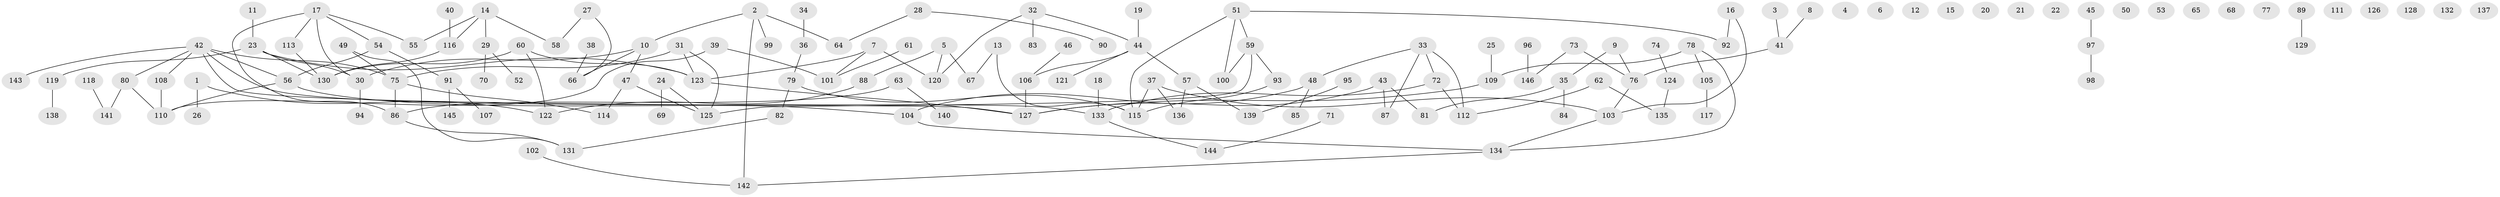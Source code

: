 // coarse degree distribution, {1: 0.23636363636363636, 2: 0.32727272727272727, 4: 0.18181818181818182, 3: 0.12727272727272726, 5: 0.07272727272727272, 6: 0.03636363636363636, 8: 0.01818181818181818}
// Generated by graph-tools (version 1.1) at 2025/35/03/04/25 23:35:46]
// undirected, 146 vertices, 154 edges
graph export_dot {
  node [color=gray90,style=filled];
  1;
  2;
  3;
  4;
  5;
  6;
  7;
  8;
  9;
  10;
  11;
  12;
  13;
  14;
  15;
  16;
  17;
  18;
  19;
  20;
  21;
  22;
  23;
  24;
  25;
  26;
  27;
  28;
  29;
  30;
  31;
  32;
  33;
  34;
  35;
  36;
  37;
  38;
  39;
  40;
  41;
  42;
  43;
  44;
  45;
  46;
  47;
  48;
  49;
  50;
  51;
  52;
  53;
  54;
  55;
  56;
  57;
  58;
  59;
  60;
  61;
  62;
  63;
  64;
  65;
  66;
  67;
  68;
  69;
  70;
  71;
  72;
  73;
  74;
  75;
  76;
  77;
  78;
  79;
  80;
  81;
  82;
  83;
  84;
  85;
  86;
  87;
  88;
  89;
  90;
  91;
  92;
  93;
  94;
  95;
  96;
  97;
  98;
  99;
  100;
  101;
  102;
  103;
  104;
  105;
  106;
  107;
  108;
  109;
  110;
  111;
  112;
  113;
  114;
  115;
  116;
  117;
  118;
  119;
  120;
  121;
  122;
  123;
  124;
  125;
  126;
  127;
  128;
  129;
  130;
  131;
  132;
  133;
  134;
  135;
  136;
  137;
  138;
  139;
  140;
  141;
  142;
  143;
  144;
  145;
  146;
  1 -- 26;
  1 -- 122;
  2 -- 10;
  2 -- 64;
  2 -- 99;
  2 -- 142;
  3 -- 41;
  5 -- 67;
  5 -- 88;
  5 -- 120;
  7 -- 101;
  7 -- 120;
  7 -- 123;
  8 -- 41;
  9 -- 35;
  9 -- 76;
  10 -- 30;
  10 -- 47;
  10 -- 66;
  11 -- 23;
  13 -- 67;
  13 -- 115;
  14 -- 29;
  14 -- 55;
  14 -- 58;
  14 -- 116;
  16 -- 92;
  16 -- 103;
  17 -- 30;
  17 -- 54;
  17 -- 55;
  17 -- 86;
  17 -- 113;
  18 -- 133;
  19 -- 44;
  23 -- 30;
  23 -- 119;
  23 -- 123;
  23 -- 130;
  24 -- 69;
  24 -- 125;
  25 -- 109;
  27 -- 58;
  27 -- 66;
  28 -- 64;
  28 -- 90;
  29 -- 52;
  29 -- 70;
  30 -- 94;
  31 -- 75;
  31 -- 123;
  31 -- 125;
  32 -- 44;
  32 -- 83;
  32 -- 120;
  33 -- 48;
  33 -- 72;
  33 -- 87;
  33 -- 112;
  34 -- 36;
  35 -- 81;
  35 -- 84;
  36 -- 79;
  37 -- 103;
  37 -- 115;
  37 -- 136;
  38 -- 66;
  39 -- 101;
  39 -- 110;
  40 -- 116;
  41 -- 76;
  42 -- 56;
  42 -- 75;
  42 -- 80;
  42 -- 108;
  42 -- 127;
  42 -- 133;
  42 -- 143;
  43 -- 81;
  43 -- 87;
  43 -- 127;
  44 -- 57;
  44 -- 106;
  44 -- 121;
  45 -- 97;
  46 -- 106;
  47 -- 114;
  47 -- 125;
  48 -- 85;
  48 -- 104;
  49 -- 75;
  49 -- 131;
  51 -- 59;
  51 -- 92;
  51 -- 100;
  51 -- 115;
  54 -- 56;
  54 -- 91;
  56 -- 104;
  56 -- 110;
  57 -- 136;
  57 -- 139;
  59 -- 93;
  59 -- 100;
  59 -- 125;
  60 -- 122;
  60 -- 123;
  60 -- 130;
  61 -- 101;
  62 -- 112;
  62 -- 135;
  63 -- 86;
  63 -- 140;
  71 -- 144;
  72 -- 112;
  72 -- 133;
  73 -- 76;
  73 -- 146;
  74 -- 124;
  75 -- 86;
  75 -- 114;
  76 -- 103;
  78 -- 105;
  78 -- 109;
  78 -- 134;
  79 -- 82;
  79 -- 115;
  80 -- 110;
  80 -- 141;
  82 -- 131;
  86 -- 131;
  88 -- 122;
  89 -- 129;
  91 -- 107;
  91 -- 145;
  93 -- 115;
  95 -- 139;
  96 -- 146;
  97 -- 98;
  102 -- 142;
  103 -- 134;
  104 -- 134;
  105 -- 117;
  106 -- 127;
  108 -- 110;
  109 -- 127;
  113 -- 130;
  116 -- 130;
  118 -- 141;
  119 -- 138;
  123 -- 127;
  124 -- 135;
  133 -- 144;
  134 -- 142;
}
